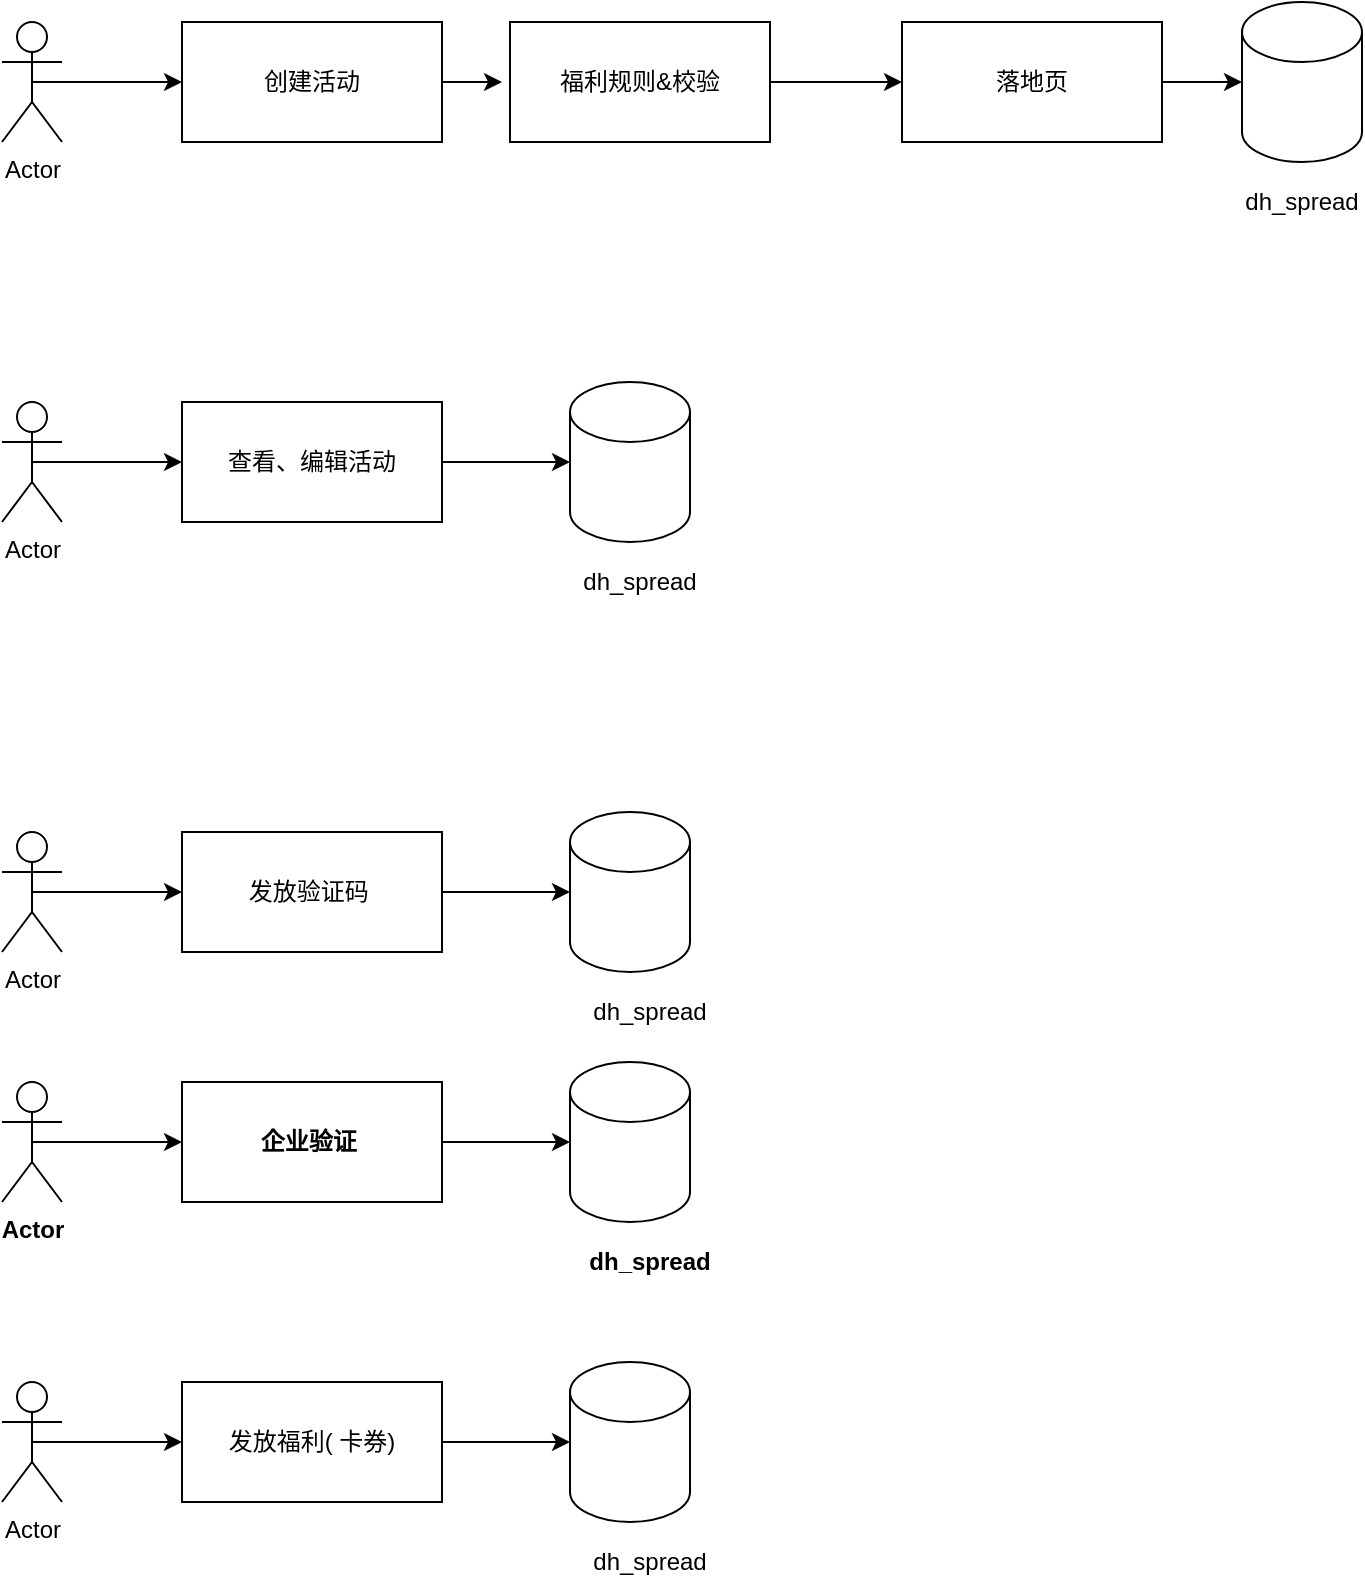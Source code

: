 <mxfile version="14.6.5" type="github">
  <diagram id="vI6uV2-JK-o7PAQ5oVxJ" name="Page-1">
    <mxGraphModel dx="924" dy="716" grid="1" gridSize="10" guides="1" tooltips="1" connect="1" arrows="1" fold="1" page="1" pageScale="1" pageWidth="827" pageHeight="1169" math="0" shadow="0">
      <root>
        <mxCell id="0" />
        <mxCell id="1" parent="0" />
        <mxCell id="6QPseZAfOy5Gbp6yAe0V-1" value="Actor" style="shape=umlActor;verticalLabelPosition=bottom;verticalAlign=top;html=1;outlineConnect=0;" parent="1" vertex="1">
          <mxGeometry x="30" y="80" width="30" height="60" as="geometry" />
        </mxCell>
        <mxCell id="6QPseZAfOy5Gbp6yAe0V-2" value="创建活动" style="rounded=0;whiteSpace=wrap;html=1;" parent="1" vertex="1">
          <mxGeometry x="120" y="80" width="130" height="60" as="geometry" />
        </mxCell>
        <mxCell id="6QPseZAfOy5Gbp6yAe0V-3" value="" style="shape=cylinder3;whiteSpace=wrap;html=1;boundedLbl=1;backgroundOutline=1;size=15;" parent="1" vertex="1">
          <mxGeometry x="650" y="70" width="60" height="80" as="geometry" />
        </mxCell>
        <mxCell id="6QPseZAfOy5Gbp6yAe0V-4" value="" style="endArrow=classic;html=1;exitX=0.5;exitY=0.5;exitDx=0;exitDy=0;exitPerimeter=0;entryX=0;entryY=0.5;entryDx=0;entryDy=0;" parent="1" source="6QPseZAfOy5Gbp6yAe0V-1" target="6QPseZAfOy5Gbp6yAe0V-2" edge="1">
          <mxGeometry width="50" height="50" relative="1" as="geometry">
            <mxPoint x="60" y="160" as="sourcePoint" />
            <mxPoint x="110" y="110" as="targetPoint" />
          </mxGeometry>
        </mxCell>
        <mxCell id="6QPseZAfOy5Gbp6yAe0V-5" value="" style="endArrow=classic;html=1;exitX=1;exitY=0.5;exitDx=0;exitDy=0;startArrow=none;" parent="1" source="bOnf_4Z3-WcjZZRoOKP8-20" target="6QPseZAfOy5Gbp6yAe0V-3" edge="1">
          <mxGeometry width="50" height="50" relative="1" as="geometry">
            <mxPoint x="350" y="430" as="sourcePoint" />
            <mxPoint x="400" y="380" as="targetPoint" />
            <Array as="points" />
          </mxGeometry>
        </mxCell>
        <mxCell id="6QPseZAfOy5Gbp6yAe0V-6" value="dh_spread" style="text;html=1;strokeColor=none;fillColor=none;align=center;verticalAlign=middle;whiteSpace=wrap;rounded=0;" parent="1" vertex="1">
          <mxGeometry x="660" y="160" width="40" height="20" as="geometry" />
        </mxCell>
        <mxCell id="bOnf_4Z3-WcjZZRoOKP8-1" value="Actor" style="shape=umlActor;verticalLabelPosition=bottom;verticalAlign=top;html=1;outlineConnect=0;" vertex="1" parent="1">
          <mxGeometry x="30" y="270" width="30" height="60" as="geometry" />
        </mxCell>
        <mxCell id="bOnf_4Z3-WcjZZRoOKP8-2" value="查看、编辑活动" style="rounded=0;whiteSpace=wrap;html=1;" vertex="1" parent="1">
          <mxGeometry x="120" y="270" width="130" height="60" as="geometry" />
        </mxCell>
        <mxCell id="bOnf_4Z3-WcjZZRoOKP8-3" value="" style="shape=cylinder3;whiteSpace=wrap;html=1;boundedLbl=1;backgroundOutline=1;size=15;" vertex="1" parent="1">
          <mxGeometry x="314" y="260" width="60" height="80" as="geometry" />
        </mxCell>
        <mxCell id="bOnf_4Z3-WcjZZRoOKP8-4" value="" style="endArrow=classic;html=1;exitX=0.5;exitY=0.5;exitDx=0;exitDy=0;exitPerimeter=0;entryX=0;entryY=0.5;entryDx=0;entryDy=0;" edge="1" parent="1" source="bOnf_4Z3-WcjZZRoOKP8-1" target="bOnf_4Z3-WcjZZRoOKP8-2">
          <mxGeometry width="50" height="50" relative="1" as="geometry">
            <mxPoint x="60" y="350" as="sourcePoint" />
            <mxPoint x="110" y="300" as="targetPoint" />
          </mxGeometry>
        </mxCell>
        <mxCell id="bOnf_4Z3-WcjZZRoOKP8-5" value="" style="endArrow=classic;html=1;exitX=1;exitY=0.5;exitDx=0;exitDy=0;" edge="1" parent="1" source="bOnf_4Z3-WcjZZRoOKP8-2" target="bOnf_4Z3-WcjZZRoOKP8-3">
          <mxGeometry width="50" height="50" relative="1" as="geometry">
            <mxPoint x="350" y="620" as="sourcePoint" />
            <mxPoint x="400" y="570" as="targetPoint" />
            <Array as="points">
              <mxPoint x="270" y="300" />
            </Array>
          </mxGeometry>
        </mxCell>
        <mxCell id="bOnf_4Z3-WcjZZRoOKP8-6" value="dh_spread" style="text;html=1;strokeColor=none;fillColor=none;align=center;verticalAlign=middle;whiteSpace=wrap;rounded=0;" vertex="1" parent="1">
          <mxGeometry x="329" y="350" width="40" height="20" as="geometry" />
        </mxCell>
        <mxCell id="bOnf_4Z3-WcjZZRoOKP8-7" value="Actor" style="shape=umlActor;verticalLabelPosition=bottom;verticalAlign=top;html=1;outlineConnect=0;" vertex="1" parent="1">
          <mxGeometry x="30" y="485" width="30" height="60" as="geometry" />
        </mxCell>
        <mxCell id="bOnf_4Z3-WcjZZRoOKP8-8" value="发放验证码&amp;nbsp;" style="rounded=0;whiteSpace=wrap;html=1;" vertex="1" parent="1">
          <mxGeometry x="120" y="485" width="130" height="60" as="geometry" />
        </mxCell>
        <mxCell id="bOnf_4Z3-WcjZZRoOKP8-9" value="" style="shape=cylinder3;whiteSpace=wrap;html=1;boundedLbl=1;backgroundOutline=1;size=15;" vertex="1" parent="1">
          <mxGeometry x="314" y="475" width="60" height="80" as="geometry" />
        </mxCell>
        <mxCell id="bOnf_4Z3-WcjZZRoOKP8-10" value="" style="endArrow=classic;html=1;exitX=0.5;exitY=0.5;exitDx=0;exitDy=0;exitPerimeter=0;entryX=0;entryY=0.5;entryDx=0;entryDy=0;" edge="1" parent="1" source="bOnf_4Z3-WcjZZRoOKP8-7" target="bOnf_4Z3-WcjZZRoOKP8-8">
          <mxGeometry width="50" height="50" relative="1" as="geometry">
            <mxPoint x="60" y="565" as="sourcePoint" />
            <mxPoint x="110" y="515" as="targetPoint" />
          </mxGeometry>
        </mxCell>
        <mxCell id="bOnf_4Z3-WcjZZRoOKP8-11" value="" style="endArrow=classic;html=1;exitX=1;exitY=0.5;exitDx=0;exitDy=0;" edge="1" parent="1" source="bOnf_4Z3-WcjZZRoOKP8-8" target="bOnf_4Z3-WcjZZRoOKP8-9">
          <mxGeometry width="50" height="50" relative="1" as="geometry">
            <mxPoint x="350" y="835" as="sourcePoint" />
            <mxPoint x="400" y="785" as="targetPoint" />
            <Array as="points">
              <mxPoint x="270" y="515" />
            </Array>
          </mxGeometry>
        </mxCell>
        <mxCell id="bOnf_4Z3-WcjZZRoOKP8-12" value="dh_spread" style="text;html=1;strokeColor=none;fillColor=none;align=center;verticalAlign=middle;whiteSpace=wrap;rounded=0;" vertex="1" parent="1">
          <mxGeometry x="334" y="565" width="40" height="20" as="geometry" />
        </mxCell>
        <mxCell id="bOnf_4Z3-WcjZZRoOKP8-13" value="Actor" style="shape=umlActor;verticalLabelPosition=bottom;verticalAlign=top;html=1;outlineConnect=0;fontStyle=1" vertex="1" parent="1">
          <mxGeometry x="30" y="610" width="30" height="60" as="geometry" />
        </mxCell>
        <mxCell id="bOnf_4Z3-WcjZZRoOKP8-14" value="企业验证&amp;nbsp;" style="rounded=0;whiteSpace=wrap;html=1;fontStyle=1" vertex="1" parent="1">
          <mxGeometry x="120" y="610" width="130" height="60" as="geometry" />
        </mxCell>
        <mxCell id="bOnf_4Z3-WcjZZRoOKP8-15" value="" style="shape=cylinder3;whiteSpace=wrap;html=1;boundedLbl=1;backgroundOutline=1;size=15;fontStyle=1" vertex="1" parent="1">
          <mxGeometry x="314" y="600" width="60" height="80" as="geometry" />
        </mxCell>
        <mxCell id="bOnf_4Z3-WcjZZRoOKP8-16" value="" style="endArrow=classic;html=1;exitX=0.5;exitY=0.5;exitDx=0;exitDy=0;exitPerimeter=0;entryX=0;entryY=0.5;entryDx=0;entryDy=0;fontStyle=1" edge="1" parent="1" source="bOnf_4Z3-WcjZZRoOKP8-13" target="bOnf_4Z3-WcjZZRoOKP8-14">
          <mxGeometry width="50" height="50" relative="1" as="geometry">
            <mxPoint x="60" y="690" as="sourcePoint" />
            <mxPoint x="110" y="640" as="targetPoint" />
          </mxGeometry>
        </mxCell>
        <mxCell id="bOnf_4Z3-WcjZZRoOKP8-17" value="" style="endArrow=classic;html=1;exitX=1;exitY=0.5;exitDx=0;exitDy=0;fontStyle=1" edge="1" parent="1" source="bOnf_4Z3-WcjZZRoOKP8-14" target="bOnf_4Z3-WcjZZRoOKP8-15">
          <mxGeometry width="50" height="50" relative="1" as="geometry">
            <mxPoint x="350" y="960" as="sourcePoint" />
            <mxPoint x="400" y="910" as="targetPoint" />
            <Array as="points">
              <mxPoint x="270" y="640" />
            </Array>
          </mxGeometry>
        </mxCell>
        <mxCell id="bOnf_4Z3-WcjZZRoOKP8-18" value="dh_spread" style="text;html=1;strokeColor=none;fillColor=none;align=center;verticalAlign=middle;whiteSpace=wrap;rounded=0;fontStyle=1" vertex="1" parent="1">
          <mxGeometry x="334" y="690" width="40" height="20" as="geometry" />
        </mxCell>
        <mxCell id="bOnf_4Z3-WcjZZRoOKP8-27" style="edgeStyle=orthogonalEdgeStyle;rounded=0;orthogonalLoop=1;jettySize=auto;html=1;exitX=1;exitY=0.5;exitDx=0;exitDy=0;entryX=0;entryY=0.5;entryDx=0;entryDy=0;" edge="1" parent="1" source="bOnf_4Z3-WcjZZRoOKP8-19" target="bOnf_4Z3-WcjZZRoOKP8-20">
          <mxGeometry relative="1" as="geometry" />
        </mxCell>
        <mxCell id="bOnf_4Z3-WcjZZRoOKP8-19" value="福利规则&amp;amp;校验" style="rounded=0;whiteSpace=wrap;html=1;" vertex="1" parent="1">
          <mxGeometry x="284" y="80" width="130" height="60" as="geometry" />
        </mxCell>
        <mxCell id="bOnf_4Z3-WcjZZRoOKP8-20" value="落地页" style="rounded=0;whiteSpace=wrap;html=1;" vertex="1" parent="1">
          <mxGeometry x="480" y="80" width="130" height="60" as="geometry" />
        </mxCell>
        <mxCell id="bOnf_4Z3-WcjZZRoOKP8-25" value="" style="endArrow=classic;html=1;exitX=1;exitY=0.5;exitDx=0;exitDy=0;" edge="1" parent="1" source="6QPseZAfOy5Gbp6yAe0V-2">
          <mxGeometry width="50" height="50" relative="1" as="geometry">
            <mxPoint x="240" y="150" as="sourcePoint" />
            <mxPoint x="280" y="110" as="targetPoint" />
          </mxGeometry>
        </mxCell>
        <mxCell id="bOnf_4Z3-WcjZZRoOKP8-28" value="Actor" style="shape=umlActor;verticalLabelPosition=bottom;verticalAlign=top;html=1;outlineConnect=0;" vertex="1" parent="1">
          <mxGeometry x="30" y="760" width="30" height="60" as="geometry" />
        </mxCell>
        <mxCell id="bOnf_4Z3-WcjZZRoOKP8-29" value="发放福利( 卡券)" style="rounded=0;whiteSpace=wrap;html=1;" vertex="1" parent="1">
          <mxGeometry x="120" y="760" width="130" height="60" as="geometry" />
        </mxCell>
        <mxCell id="bOnf_4Z3-WcjZZRoOKP8-30" value="" style="shape=cylinder3;whiteSpace=wrap;html=1;boundedLbl=1;backgroundOutline=1;size=15;" vertex="1" parent="1">
          <mxGeometry x="314" y="750" width="60" height="80" as="geometry" />
        </mxCell>
        <mxCell id="bOnf_4Z3-WcjZZRoOKP8-31" value="" style="endArrow=classic;html=1;exitX=0.5;exitY=0.5;exitDx=0;exitDy=0;exitPerimeter=0;entryX=0;entryY=0.5;entryDx=0;entryDy=0;" edge="1" parent="1" source="bOnf_4Z3-WcjZZRoOKP8-28" target="bOnf_4Z3-WcjZZRoOKP8-29">
          <mxGeometry width="50" height="50" relative="1" as="geometry">
            <mxPoint x="60" y="840" as="sourcePoint" />
            <mxPoint x="110" y="790" as="targetPoint" />
          </mxGeometry>
        </mxCell>
        <mxCell id="bOnf_4Z3-WcjZZRoOKP8-32" value="" style="endArrow=classic;html=1;exitX=1;exitY=0.5;exitDx=0;exitDy=0;" edge="1" parent="1" source="bOnf_4Z3-WcjZZRoOKP8-29" target="bOnf_4Z3-WcjZZRoOKP8-30">
          <mxGeometry width="50" height="50" relative="1" as="geometry">
            <mxPoint x="350" y="1110" as="sourcePoint" />
            <mxPoint x="400" y="1060" as="targetPoint" />
            <Array as="points">
              <mxPoint x="270" y="790" />
            </Array>
          </mxGeometry>
        </mxCell>
        <mxCell id="bOnf_4Z3-WcjZZRoOKP8-33" value="dh_spread" style="text;html=1;strokeColor=none;fillColor=none;align=center;verticalAlign=middle;whiteSpace=wrap;rounded=0;" vertex="1" parent="1">
          <mxGeometry x="334" y="840" width="40" height="20" as="geometry" />
        </mxCell>
      </root>
    </mxGraphModel>
  </diagram>
</mxfile>
